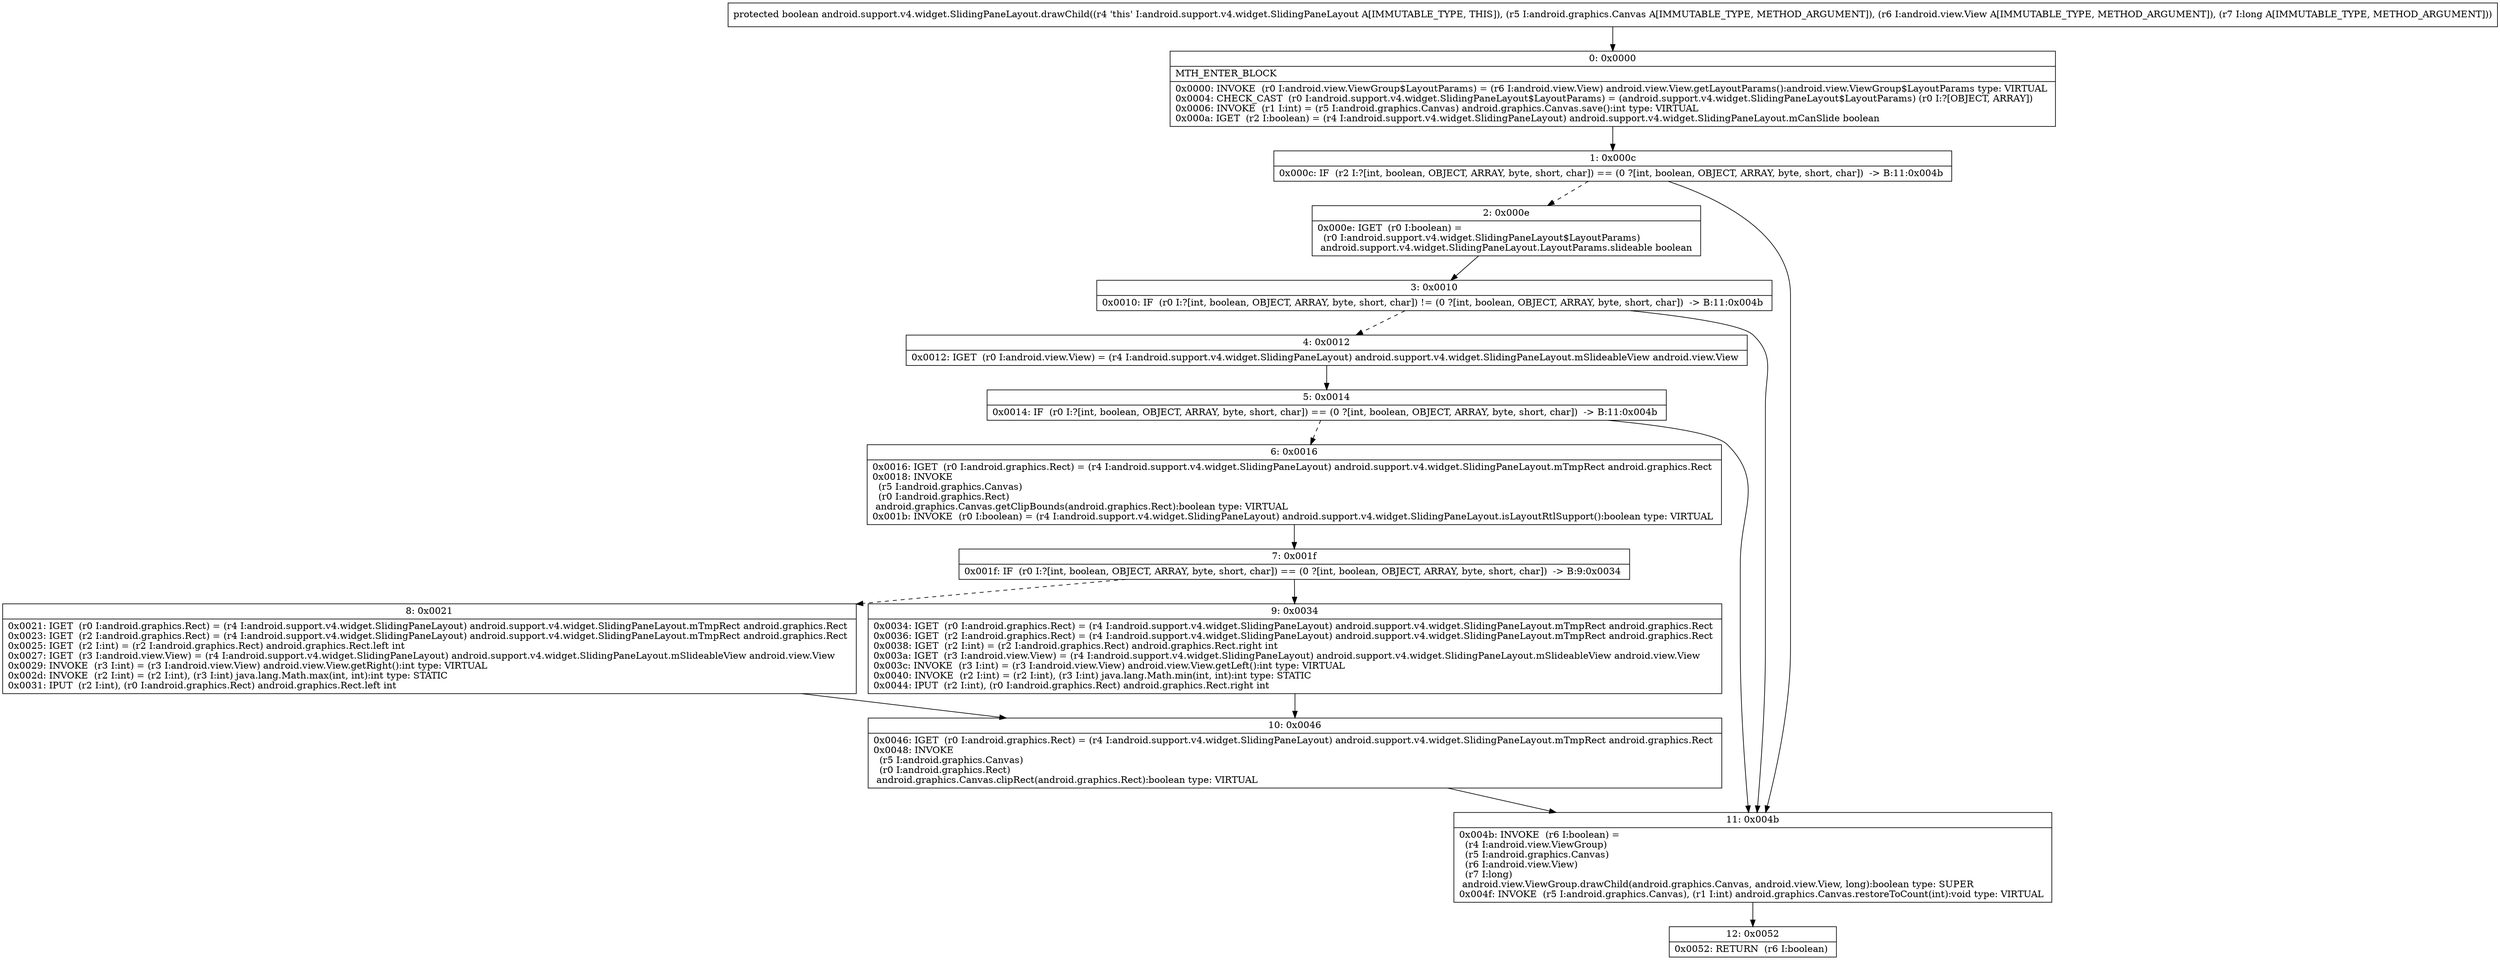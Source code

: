 digraph "CFG forandroid.support.v4.widget.SlidingPaneLayout.drawChild(Landroid\/graphics\/Canvas;Landroid\/view\/View;J)Z" {
Node_0 [shape=record,label="{0\:\ 0x0000|MTH_ENTER_BLOCK\l|0x0000: INVOKE  (r0 I:android.view.ViewGroup$LayoutParams) = (r6 I:android.view.View) android.view.View.getLayoutParams():android.view.ViewGroup$LayoutParams type: VIRTUAL \l0x0004: CHECK_CAST  (r0 I:android.support.v4.widget.SlidingPaneLayout$LayoutParams) = (android.support.v4.widget.SlidingPaneLayout$LayoutParams) (r0 I:?[OBJECT, ARRAY]) \l0x0006: INVOKE  (r1 I:int) = (r5 I:android.graphics.Canvas) android.graphics.Canvas.save():int type: VIRTUAL \l0x000a: IGET  (r2 I:boolean) = (r4 I:android.support.v4.widget.SlidingPaneLayout) android.support.v4.widget.SlidingPaneLayout.mCanSlide boolean \l}"];
Node_1 [shape=record,label="{1\:\ 0x000c|0x000c: IF  (r2 I:?[int, boolean, OBJECT, ARRAY, byte, short, char]) == (0 ?[int, boolean, OBJECT, ARRAY, byte, short, char])  \-\> B:11:0x004b \l}"];
Node_2 [shape=record,label="{2\:\ 0x000e|0x000e: IGET  (r0 I:boolean) = \l  (r0 I:android.support.v4.widget.SlidingPaneLayout$LayoutParams)\l android.support.v4.widget.SlidingPaneLayout.LayoutParams.slideable boolean \l}"];
Node_3 [shape=record,label="{3\:\ 0x0010|0x0010: IF  (r0 I:?[int, boolean, OBJECT, ARRAY, byte, short, char]) != (0 ?[int, boolean, OBJECT, ARRAY, byte, short, char])  \-\> B:11:0x004b \l}"];
Node_4 [shape=record,label="{4\:\ 0x0012|0x0012: IGET  (r0 I:android.view.View) = (r4 I:android.support.v4.widget.SlidingPaneLayout) android.support.v4.widget.SlidingPaneLayout.mSlideableView android.view.View \l}"];
Node_5 [shape=record,label="{5\:\ 0x0014|0x0014: IF  (r0 I:?[int, boolean, OBJECT, ARRAY, byte, short, char]) == (0 ?[int, boolean, OBJECT, ARRAY, byte, short, char])  \-\> B:11:0x004b \l}"];
Node_6 [shape=record,label="{6\:\ 0x0016|0x0016: IGET  (r0 I:android.graphics.Rect) = (r4 I:android.support.v4.widget.SlidingPaneLayout) android.support.v4.widget.SlidingPaneLayout.mTmpRect android.graphics.Rect \l0x0018: INVOKE  \l  (r5 I:android.graphics.Canvas)\l  (r0 I:android.graphics.Rect)\l android.graphics.Canvas.getClipBounds(android.graphics.Rect):boolean type: VIRTUAL \l0x001b: INVOKE  (r0 I:boolean) = (r4 I:android.support.v4.widget.SlidingPaneLayout) android.support.v4.widget.SlidingPaneLayout.isLayoutRtlSupport():boolean type: VIRTUAL \l}"];
Node_7 [shape=record,label="{7\:\ 0x001f|0x001f: IF  (r0 I:?[int, boolean, OBJECT, ARRAY, byte, short, char]) == (0 ?[int, boolean, OBJECT, ARRAY, byte, short, char])  \-\> B:9:0x0034 \l}"];
Node_8 [shape=record,label="{8\:\ 0x0021|0x0021: IGET  (r0 I:android.graphics.Rect) = (r4 I:android.support.v4.widget.SlidingPaneLayout) android.support.v4.widget.SlidingPaneLayout.mTmpRect android.graphics.Rect \l0x0023: IGET  (r2 I:android.graphics.Rect) = (r4 I:android.support.v4.widget.SlidingPaneLayout) android.support.v4.widget.SlidingPaneLayout.mTmpRect android.graphics.Rect \l0x0025: IGET  (r2 I:int) = (r2 I:android.graphics.Rect) android.graphics.Rect.left int \l0x0027: IGET  (r3 I:android.view.View) = (r4 I:android.support.v4.widget.SlidingPaneLayout) android.support.v4.widget.SlidingPaneLayout.mSlideableView android.view.View \l0x0029: INVOKE  (r3 I:int) = (r3 I:android.view.View) android.view.View.getRight():int type: VIRTUAL \l0x002d: INVOKE  (r2 I:int) = (r2 I:int), (r3 I:int) java.lang.Math.max(int, int):int type: STATIC \l0x0031: IPUT  (r2 I:int), (r0 I:android.graphics.Rect) android.graphics.Rect.left int \l}"];
Node_9 [shape=record,label="{9\:\ 0x0034|0x0034: IGET  (r0 I:android.graphics.Rect) = (r4 I:android.support.v4.widget.SlidingPaneLayout) android.support.v4.widget.SlidingPaneLayout.mTmpRect android.graphics.Rect \l0x0036: IGET  (r2 I:android.graphics.Rect) = (r4 I:android.support.v4.widget.SlidingPaneLayout) android.support.v4.widget.SlidingPaneLayout.mTmpRect android.graphics.Rect \l0x0038: IGET  (r2 I:int) = (r2 I:android.graphics.Rect) android.graphics.Rect.right int \l0x003a: IGET  (r3 I:android.view.View) = (r4 I:android.support.v4.widget.SlidingPaneLayout) android.support.v4.widget.SlidingPaneLayout.mSlideableView android.view.View \l0x003c: INVOKE  (r3 I:int) = (r3 I:android.view.View) android.view.View.getLeft():int type: VIRTUAL \l0x0040: INVOKE  (r2 I:int) = (r2 I:int), (r3 I:int) java.lang.Math.min(int, int):int type: STATIC \l0x0044: IPUT  (r2 I:int), (r0 I:android.graphics.Rect) android.graphics.Rect.right int \l}"];
Node_10 [shape=record,label="{10\:\ 0x0046|0x0046: IGET  (r0 I:android.graphics.Rect) = (r4 I:android.support.v4.widget.SlidingPaneLayout) android.support.v4.widget.SlidingPaneLayout.mTmpRect android.graphics.Rect \l0x0048: INVOKE  \l  (r5 I:android.graphics.Canvas)\l  (r0 I:android.graphics.Rect)\l android.graphics.Canvas.clipRect(android.graphics.Rect):boolean type: VIRTUAL \l}"];
Node_11 [shape=record,label="{11\:\ 0x004b|0x004b: INVOKE  (r6 I:boolean) = \l  (r4 I:android.view.ViewGroup)\l  (r5 I:android.graphics.Canvas)\l  (r6 I:android.view.View)\l  (r7 I:long)\l android.view.ViewGroup.drawChild(android.graphics.Canvas, android.view.View, long):boolean type: SUPER \l0x004f: INVOKE  (r5 I:android.graphics.Canvas), (r1 I:int) android.graphics.Canvas.restoreToCount(int):void type: VIRTUAL \l}"];
Node_12 [shape=record,label="{12\:\ 0x0052|0x0052: RETURN  (r6 I:boolean) \l}"];
MethodNode[shape=record,label="{protected boolean android.support.v4.widget.SlidingPaneLayout.drawChild((r4 'this' I:android.support.v4.widget.SlidingPaneLayout A[IMMUTABLE_TYPE, THIS]), (r5 I:android.graphics.Canvas A[IMMUTABLE_TYPE, METHOD_ARGUMENT]), (r6 I:android.view.View A[IMMUTABLE_TYPE, METHOD_ARGUMENT]), (r7 I:long A[IMMUTABLE_TYPE, METHOD_ARGUMENT])) }"];
MethodNode -> Node_0;
Node_0 -> Node_1;
Node_1 -> Node_2[style=dashed];
Node_1 -> Node_11;
Node_2 -> Node_3;
Node_3 -> Node_4[style=dashed];
Node_3 -> Node_11;
Node_4 -> Node_5;
Node_5 -> Node_6[style=dashed];
Node_5 -> Node_11;
Node_6 -> Node_7;
Node_7 -> Node_8[style=dashed];
Node_7 -> Node_9;
Node_8 -> Node_10;
Node_9 -> Node_10;
Node_10 -> Node_11;
Node_11 -> Node_12;
}

